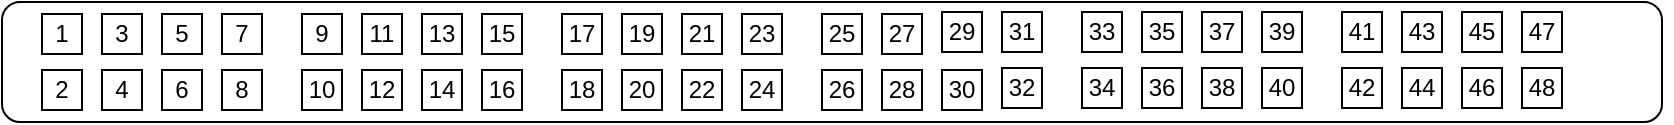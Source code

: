 <mxfile version="24.2.5" type="device">
  <diagram name="Strona-1" id="lUTXOxhuHCzK44mU2fuL">
    <mxGraphModel dx="1098" dy="828" grid="1" gridSize="10" guides="1" tooltips="1" connect="1" arrows="1" fold="1" page="1" pageScale="1" pageWidth="827" pageHeight="1169" math="0" shadow="0">
      <root>
        <mxCell id="0" />
        <mxCell id="1" parent="0" />
        <mxCell id="wdXZIc1yJ1iBE2bjXRa4-1" value="" style="group;rotation=0;" vertex="1" connectable="0" parent="1">
          <mxGeometry y="400" width="835" height="60" as="geometry" />
        </mxCell>
        <mxCell id="wdXZIc1yJ1iBE2bjXRa4-2" value="" style="rounded=1;whiteSpace=wrap;html=1;autosize=1;rotation=0;" vertex="1" parent="wdXZIc1yJ1iBE2bjXRa4-1">
          <mxGeometry y="1" width="830" height="60" as="geometry" />
        </mxCell>
        <mxCell id="wdXZIc1yJ1iBE2bjXRa4-3" value="1" style="rounded=0;whiteSpace=wrap;html=1;autosize=1;rotation=0;" vertex="1" parent="wdXZIc1yJ1iBE2bjXRa4-1">
          <mxGeometry x="20" y="7" width="20" height="20" as="geometry" />
        </mxCell>
        <mxCell id="wdXZIc1yJ1iBE2bjXRa4-4" value="2" style="rounded=0;whiteSpace=wrap;html=1;autosize=1;rotation=0;" vertex="1" parent="wdXZIc1yJ1iBE2bjXRa4-1">
          <mxGeometry x="20" y="35" width="20" height="20" as="geometry" />
        </mxCell>
        <mxCell id="wdXZIc1yJ1iBE2bjXRa4-5" value="3" style="rounded=0;whiteSpace=wrap;html=1;autosize=1;rotation=0;" vertex="1" parent="wdXZIc1yJ1iBE2bjXRa4-1">
          <mxGeometry x="50" y="7" width="20" height="20" as="geometry" />
        </mxCell>
        <mxCell id="wdXZIc1yJ1iBE2bjXRa4-6" value="4" style="rounded=0;whiteSpace=wrap;html=1;autosize=1;rotation=0;" vertex="1" parent="wdXZIc1yJ1iBE2bjXRa4-1">
          <mxGeometry x="50" y="35" width="20" height="20" as="geometry" />
        </mxCell>
        <mxCell id="wdXZIc1yJ1iBE2bjXRa4-7" value="5" style="rounded=0;whiteSpace=wrap;html=1;autosize=1;rotation=0;" vertex="1" parent="wdXZIc1yJ1iBE2bjXRa4-1">
          <mxGeometry x="80" y="7" width="20" height="20" as="geometry" />
        </mxCell>
        <mxCell id="wdXZIc1yJ1iBE2bjXRa4-8" value="6" style="rounded=0;whiteSpace=wrap;html=1;autosize=1;rotation=0;" vertex="1" parent="wdXZIc1yJ1iBE2bjXRa4-1">
          <mxGeometry x="80" y="35" width="20" height="20" as="geometry" />
        </mxCell>
        <mxCell id="wdXZIc1yJ1iBE2bjXRa4-9" value="7" style="rounded=0;whiteSpace=wrap;html=1;autosize=1;rotation=0;" vertex="1" parent="wdXZIc1yJ1iBE2bjXRa4-1">
          <mxGeometry x="110" y="7" width="20" height="20" as="geometry" />
        </mxCell>
        <mxCell id="wdXZIc1yJ1iBE2bjXRa4-10" value="8" style="rounded=0;whiteSpace=wrap;html=1;autosize=1;rotation=0;" vertex="1" parent="wdXZIc1yJ1iBE2bjXRa4-1">
          <mxGeometry x="110" y="35" width="20" height="20" as="geometry" />
        </mxCell>
        <mxCell id="wdXZIc1yJ1iBE2bjXRa4-11" value="15" style="rounded=0;whiteSpace=wrap;html=1;autosize=1;rotation=0;" vertex="1" parent="wdXZIc1yJ1iBE2bjXRa4-1">
          <mxGeometry x="240" y="7" width="20" height="20" as="geometry" />
        </mxCell>
        <mxCell id="wdXZIc1yJ1iBE2bjXRa4-12" value="16" style="rounded=0;whiteSpace=wrap;html=1;autosize=1;rotation=0;" vertex="1" parent="wdXZIc1yJ1iBE2bjXRa4-1">
          <mxGeometry x="240" y="35" width="20" height="20" as="geometry" />
        </mxCell>
        <mxCell id="wdXZIc1yJ1iBE2bjXRa4-13" value="9" style="rounded=0;whiteSpace=wrap;html=1;autosize=1;rotation=0;" vertex="1" parent="wdXZIc1yJ1iBE2bjXRa4-1">
          <mxGeometry x="150" y="7" width="20" height="20" as="geometry" />
        </mxCell>
        <mxCell id="wdXZIc1yJ1iBE2bjXRa4-14" value="11" style="rounded=0;whiteSpace=wrap;html=1;autosize=1;rotation=0;" vertex="1" parent="wdXZIc1yJ1iBE2bjXRa4-1">
          <mxGeometry x="180" y="7" width="20" height="20" as="geometry" />
        </mxCell>
        <mxCell id="wdXZIc1yJ1iBE2bjXRa4-15" value="13" style="rounded=0;whiteSpace=wrap;html=1;autosize=1;rotation=0;" vertex="1" parent="wdXZIc1yJ1iBE2bjXRa4-1">
          <mxGeometry x="210" y="7" width="20" height="20" as="geometry" />
        </mxCell>
        <mxCell id="wdXZIc1yJ1iBE2bjXRa4-16" value="14" style="rounded=0;whiteSpace=wrap;html=1;autosize=1;rotation=0;" vertex="1" parent="wdXZIc1yJ1iBE2bjXRa4-1">
          <mxGeometry x="210" y="35" width="20" height="20" as="geometry" />
        </mxCell>
        <mxCell id="wdXZIc1yJ1iBE2bjXRa4-17" value="12" style="rounded=0;whiteSpace=wrap;html=1;autosize=1;rotation=0;" vertex="1" parent="wdXZIc1yJ1iBE2bjXRa4-1">
          <mxGeometry x="180" y="35" width="20" height="20" as="geometry" />
        </mxCell>
        <mxCell id="wdXZIc1yJ1iBE2bjXRa4-18" value="10" style="rounded=0;whiteSpace=wrap;html=1;autosize=1;rotation=0;" vertex="1" parent="wdXZIc1yJ1iBE2bjXRa4-1">
          <mxGeometry x="150" y="35" width="20" height="20" as="geometry" />
        </mxCell>
        <mxCell id="wdXZIc1yJ1iBE2bjXRa4-19" value="23" style="rounded=0;whiteSpace=wrap;html=1;autosize=1;rotation=0;" vertex="1" parent="wdXZIc1yJ1iBE2bjXRa4-1">
          <mxGeometry x="370" y="7" width="20" height="20" as="geometry" />
        </mxCell>
        <mxCell id="wdXZIc1yJ1iBE2bjXRa4-20" value="24" style="rounded=0;whiteSpace=wrap;html=1;autosize=1;rotation=0;" vertex="1" parent="wdXZIc1yJ1iBE2bjXRa4-1">
          <mxGeometry x="370" y="35" width="20" height="20" as="geometry" />
        </mxCell>
        <mxCell id="wdXZIc1yJ1iBE2bjXRa4-21" value="17" style="rounded=0;whiteSpace=wrap;html=1;autosize=1;rotation=0;" vertex="1" parent="wdXZIc1yJ1iBE2bjXRa4-1">
          <mxGeometry x="280" y="7" width="20" height="20" as="geometry" />
        </mxCell>
        <mxCell id="wdXZIc1yJ1iBE2bjXRa4-22" value="19" style="rounded=0;whiteSpace=wrap;html=1;autosize=1;rotation=0;" vertex="1" parent="wdXZIc1yJ1iBE2bjXRa4-1">
          <mxGeometry x="310" y="7" width="20" height="20" as="geometry" />
        </mxCell>
        <mxCell id="wdXZIc1yJ1iBE2bjXRa4-23" value="21" style="rounded=0;whiteSpace=wrap;html=1;autosize=1;rotation=0;" vertex="1" parent="wdXZIc1yJ1iBE2bjXRa4-1">
          <mxGeometry x="340" y="7" width="20" height="20" as="geometry" />
        </mxCell>
        <mxCell id="wdXZIc1yJ1iBE2bjXRa4-24" value="22" style="rounded=0;whiteSpace=wrap;html=1;autosize=1;rotation=0;" vertex="1" parent="wdXZIc1yJ1iBE2bjXRa4-1">
          <mxGeometry x="340" y="35" width="20" height="20" as="geometry" />
        </mxCell>
        <mxCell id="wdXZIc1yJ1iBE2bjXRa4-25" value="20" style="rounded=0;whiteSpace=wrap;html=1;autosize=1;rotation=0;" vertex="1" parent="wdXZIc1yJ1iBE2bjXRa4-1">
          <mxGeometry x="310" y="35" width="20" height="20" as="geometry" />
        </mxCell>
        <mxCell id="wdXZIc1yJ1iBE2bjXRa4-26" value="18" style="rounded=0;whiteSpace=wrap;html=1;autosize=1;rotation=0;" vertex="1" parent="wdXZIc1yJ1iBE2bjXRa4-1">
          <mxGeometry x="280" y="35" width="20" height="20" as="geometry" />
        </mxCell>
        <mxCell id="wdXZIc1yJ1iBE2bjXRa4-27" value="31" style="rounded=0;whiteSpace=wrap;html=1;autosize=1;rotation=0;" vertex="1" parent="wdXZIc1yJ1iBE2bjXRa4-1">
          <mxGeometry x="500" y="6" width="20" height="20" as="geometry" />
        </mxCell>
        <mxCell id="wdXZIc1yJ1iBE2bjXRa4-28" value="32" style="rounded=0;whiteSpace=wrap;html=1;autosize=1;rotation=0;" vertex="1" parent="wdXZIc1yJ1iBE2bjXRa4-1">
          <mxGeometry x="500" y="34" width="20" height="20" as="geometry" />
        </mxCell>
        <mxCell id="wdXZIc1yJ1iBE2bjXRa4-29" value="25" style="rounded=0;whiteSpace=wrap;html=1;autosize=1;rotation=0;" vertex="1" parent="wdXZIc1yJ1iBE2bjXRa4-1">
          <mxGeometry x="410" y="7" width="20" height="20" as="geometry" />
        </mxCell>
        <mxCell id="wdXZIc1yJ1iBE2bjXRa4-30" value="27" style="rounded=0;whiteSpace=wrap;html=1;autosize=1;rotation=0;" vertex="1" parent="wdXZIc1yJ1iBE2bjXRa4-1">
          <mxGeometry x="440" y="7" width="20" height="20" as="geometry" />
        </mxCell>
        <mxCell id="wdXZIc1yJ1iBE2bjXRa4-31" value="29" style="rounded=0;whiteSpace=wrap;html=1;autosize=1;rotation=0;" vertex="1" parent="wdXZIc1yJ1iBE2bjXRa4-1">
          <mxGeometry x="470" y="6" width="20" height="20" as="geometry" />
        </mxCell>
        <mxCell id="wdXZIc1yJ1iBE2bjXRa4-32" value="30" style="rounded=0;whiteSpace=wrap;html=1;autosize=1;rotation=0;" vertex="1" parent="wdXZIc1yJ1iBE2bjXRa4-1">
          <mxGeometry x="470" y="35" width="20" height="20" as="geometry" />
        </mxCell>
        <mxCell id="wdXZIc1yJ1iBE2bjXRa4-33" value="28" style="rounded=0;whiteSpace=wrap;html=1;autosize=1;rotation=0;" vertex="1" parent="wdXZIc1yJ1iBE2bjXRa4-1">
          <mxGeometry x="440" y="35" width="20" height="20" as="geometry" />
        </mxCell>
        <mxCell id="wdXZIc1yJ1iBE2bjXRa4-34" value="26" style="rounded=0;whiteSpace=wrap;html=1;autosize=1;rotation=0;" vertex="1" parent="wdXZIc1yJ1iBE2bjXRa4-1">
          <mxGeometry x="410" y="35" width="20" height="20" as="geometry" />
        </mxCell>
        <mxCell id="wdXZIc1yJ1iBE2bjXRa4-35" value="33" style="rounded=0;whiteSpace=wrap;html=1;autosize=1;rotation=0;" vertex="1" parent="wdXZIc1yJ1iBE2bjXRa4-1">
          <mxGeometry x="540" y="6" width="20" height="20" as="geometry" />
        </mxCell>
        <mxCell id="wdXZIc1yJ1iBE2bjXRa4-36" value="35" style="rounded=0;whiteSpace=wrap;html=1;autosize=1;rotation=0;" vertex="1" parent="wdXZIc1yJ1iBE2bjXRa4-1">
          <mxGeometry x="570" y="6" width="20" height="20" as="geometry" />
        </mxCell>
        <mxCell id="wdXZIc1yJ1iBE2bjXRa4-37" value="37" style="rounded=0;whiteSpace=wrap;html=1;autosize=1;rotation=0;" vertex="1" parent="wdXZIc1yJ1iBE2bjXRa4-1">
          <mxGeometry x="600" y="6" width="20" height="20" as="geometry" />
        </mxCell>
        <mxCell id="wdXZIc1yJ1iBE2bjXRa4-38" value="39" style="rounded=0;whiteSpace=wrap;html=1;autosize=1;rotation=0;" vertex="1" parent="wdXZIc1yJ1iBE2bjXRa4-1">
          <mxGeometry x="630" y="6" width="20" height="20" as="geometry" />
        </mxCell>
        <mxCell id="wdXZIc1yJ1iBE2bjXRa4-39" value="40" style="rounded=0;whiteSpace=wrap;html=1;autosize=1;rotation=0;" vertex="1" parent="wdXZIc1yJ1iBE2bjXRa4-1">
          <mxGeometry x="630" y="34" width="20" height="20" as="geometry" />
        </mxCell>
        <mxCell id="wdXZIc1yJ1iBE2bjXRa4-40" value="38" style="rounded=0;whiteSpace=wrap;html=1;autosize=1;rotation=0;" vertex="1" parent="wdXZIc1yJ1iBE2bjXRa4-1">
          <mxGeometry x="600" y="34" width="20" height="20" as="geometry" />
        </mxCell>
        <mxCell id="wdXZIc1yJ1iBE2bjXRa4-41" value="36" style="rounded=0;whiteSpace=wrap;html=1;autosize=1;rotation=0;" vertex="1" parent="wdXZIc1yJ1iBE2bjXRa4-1">
          <mxGeometry x="570" y="34" width="20" height="20" as="geometry" />
        </mxCell>
        <mxCell id="wdXZIc1yJ1iBE2bjXRa4-42" value="34" style="rounded=0;whiteSpace=wrap;html=1;autosize=1;rotation=0;" vertex="1" parent="wdXZIc1yJ1iBE2bjXRa4-1">
          <mxGeometry x="540" y="34" width="20" height="20" as="geometry" />
        </mxCell>
        <mxCell id="wdXZIc1yJ1iBE2bjXRa4-43" value="41" style="rounded=0;whiteSpace=wrap;html=1;autosize=1;rotation=0;" vertex="1" parent="wdXZIc1yJ1iBE2bjXRa4-1">
          <mxGeometry x="670" y="6" width="20" height="20" as="geometry" />
        </mxCell>
        <mxCell id="wdXZIc1yJ1iBE2bjXRa4-44" value="42" style="rounded=0;whiteSpace=wrap;html=1;autosize=1;rotation=0;" vertex="1" parent="wdXZIc1yJ1iBE2bjXRa4-1">
          <mxGeometry x="670" y="34" width="20" height="20" as="geometry" />
        </mxCell>
        <mxCell id="wdXZIc1yJ1iBE2bjXRa4-45" value="43" style="rounded=0;whiteSpace=wrap;html=1;autosize=1;rotation=0;" vertex="1" parent="wdXZIc1yJ1iBE2bjXRa4-1">
          <mxGeometry x="700" y="6" width="20" height="20" as="geometry" />
        </mxCell>
        <mxCell id="wdXZIc1yJ1iBE2bjXRa4-46" value="44" style="rounded=0;whiteSpace=wrap;html=1;autosize=1;rotation=0;" vertex="1" parent="wdXZIc1yJ1iBE2bjXRa4-1">
          <mxGeometry x="700" y="34" width="20" height="20" as="geometry" />
        </mxCell>
        <mxCell id="wdXZIc1yJ1iBE2bjXRa4-47" value="45" style="rounded=0;whiteSpace=wrap;html=1;autosize=1;rotation=0;" vertex="1" parent="wdXZIc1yJ1iBE2bjXRa4-1">
          <mxGeometry x="730" y="6" width="20" height="20" as="geometry" />
        </mxCell>
        <mxCell id="wdXZIc1yJ1iBE2bjXRa4-48" value="46" style="rounded=0;whiteSpace=wrap;html=1;autosize=1;rotation=0;" vertex="1" parent="wdXZIc1yJ1iBE2bjXRa4-1">
          <mxGeometry x="730" y="34" width="20" height="20" as="geometry" />
        </mxCell>
        <mxCell id="wdXZIc1yJ1iBE2bjXRa4-49" value="47" style="rounded=0;whiteSpace=wrap;html=1;autosize=1;rotation=0;" vertex="1" parent="wdXZIc1yJ1iBE2bjXRa4-1">
          <mxGeometry x="760" y="6" width="20" height="20" as="geometry" />
        </mxCell>
        <mxCell id="wdXZIc1yJ1iBE2bjXRa4-50" value="48" style="rounded=0;whiteSpace=wrap;html=1;autosize=1;rotation=0;" vertex="1" parent="wdXZIc1yJ1iBE2bjXRa4-1">
          <mxGeometry x="760" y="34" width="20" height="20" as="geometry" />
        </mxCell>
      </root>
    </mxGraphModel>
  </diagram>
</mxfile>
